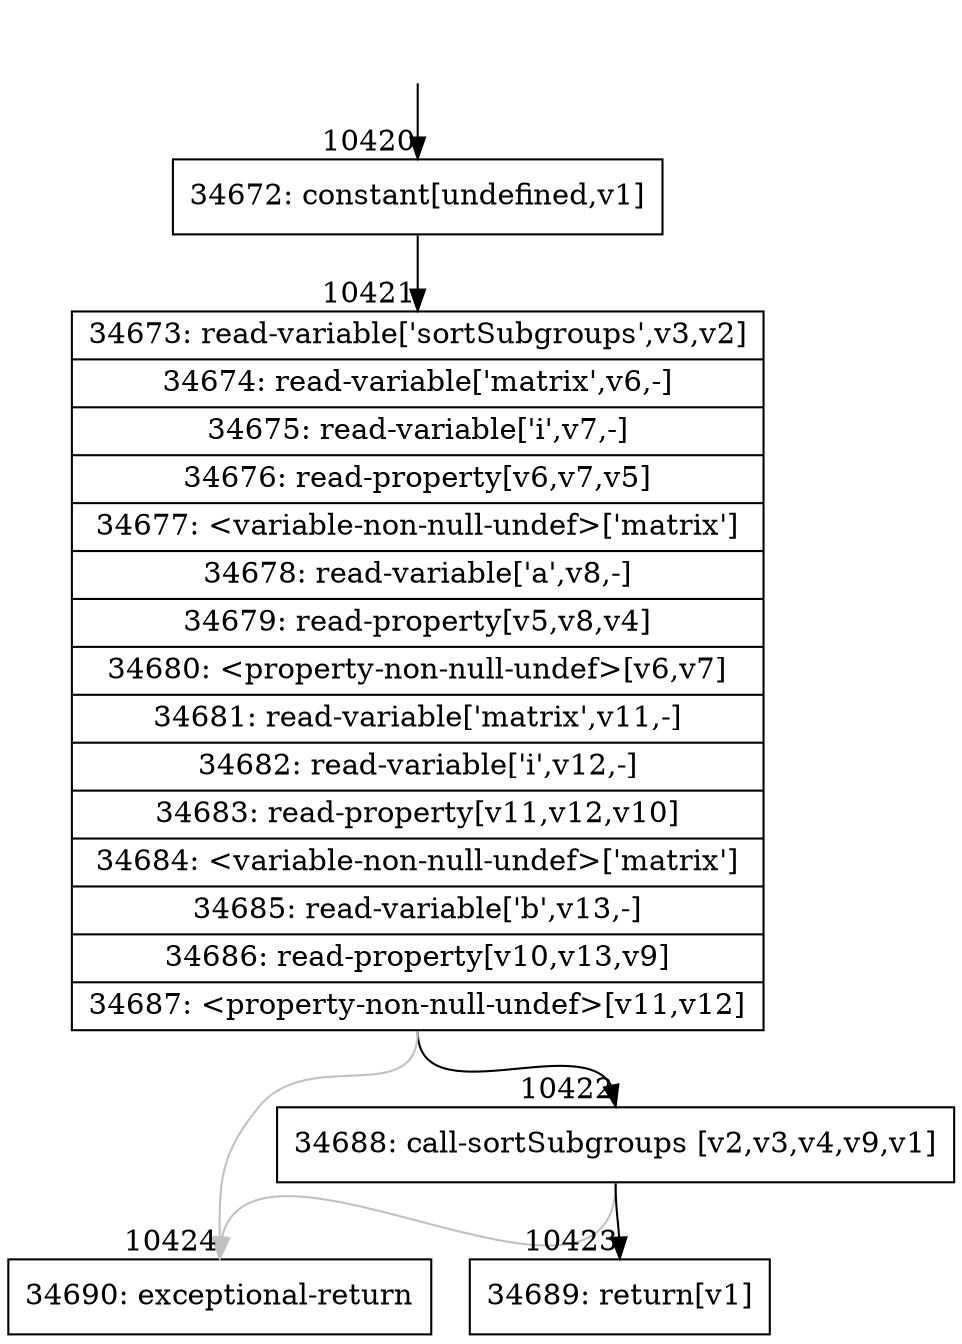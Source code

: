 digraph {
rankdir="TD"
BB_entry959[shape=none,label=""];
BB_entry959 -> BB10420 [tailport=s, headport=n, headlabel="    10420"]
BB10420 [shape=record label="{34672: constant[undefined,v1]}" ] 
BB10420 -> BB10421 [tailport=s, headport=n, headlabel="      10421"]
BB10421 [shape=record label="{34673: read-variable['sortSubgroups',v3,v2]|34674: read-variable['matrix',v6,-]|34675: read-variable['i',v7,-]|34676: read-property[v6,v7,v5]|34677: \<variable-non-null-undef\>['matrix']|34678: read-variable['a',v8,-]|34679: read-property[v5,v8,v4]|34680: \<property-non-null-undef\>[v6,v7]|34681: read-variable['matrix',v11,-]|34682: read-variable['i',v12,-]|34683: read-property[v11,v12,v10]|34684: \<variable-non-null-undef\>['matrix']|34685: read-variable['b',v13,-]|34686: read-property[v10,v13,v9]|34687: \<property-non-null-undef\>[v11,v12]}" ] 
BB10421 -> BB10422 [tailport=s, headport=n, headlabel="      10422"]
BB10421 -> BB10424 [tailport=s, headport=n, color=gray, headlabel="      10424"]
BB10422 [shape=record label="{34688: call-sortSubgroups [v2,v3,v4,v9,v1]}" ] 
BB10422 -> BB10423 [tailport=s, headport=n, headlabel="      10423"]
BB10422 -> BB10424 [tailport=s, headport=n, color=gray]
BB10423 [shape=record label="{34689: return[v1]}" ] 
BB10424 [shape=record label="{34690: exceptional-return}" ] 
//#$~ 6118
}
